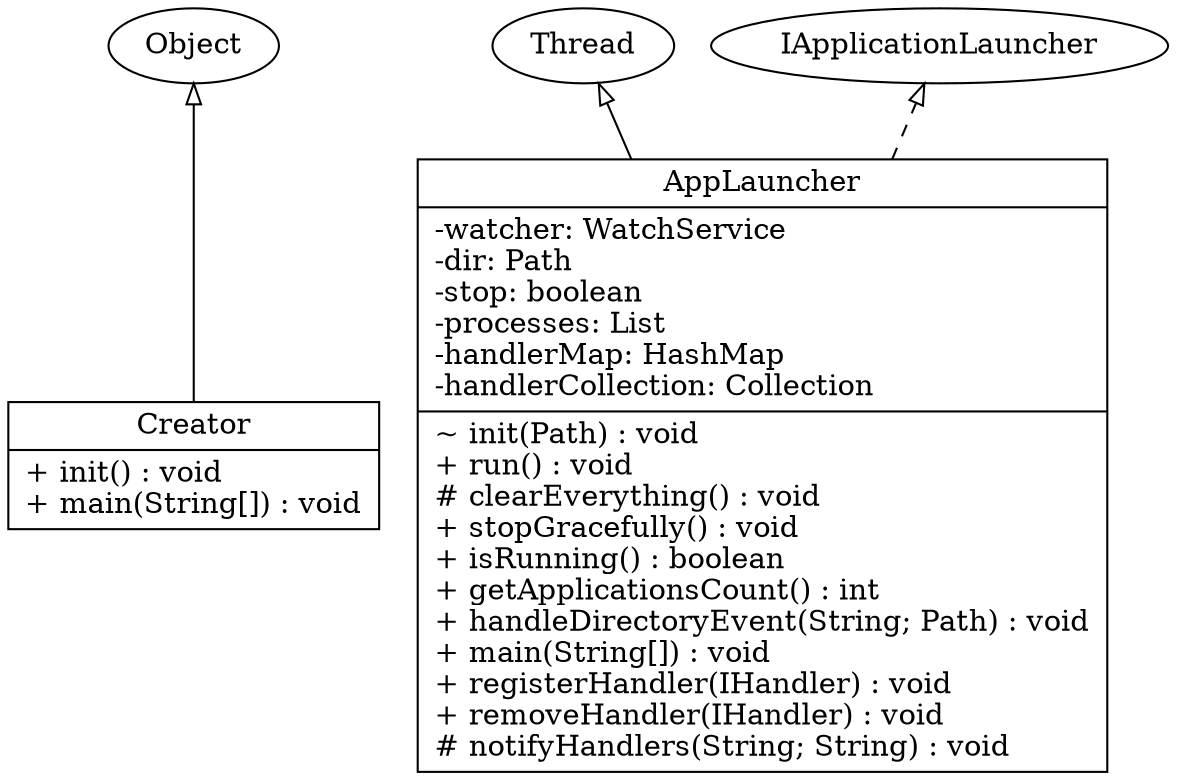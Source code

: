 digraph model{
rankdir = BT;
Creator [
shape="record",
label = "{Creator| + init() : void\l+ main(String[]) : void\l}"
];
AppLauncher [
shape="record",
label = "{AppLauncher| -watcher: WatchService\l-dir: Path\l-stop: boolean\l-processes: List\l-handlerMap: HashMap\l-handlerCollection: Collection\l|~ init(Path) : void\l+ run() : void\l# clearEverything() : void\l+ stopGracefully() : void\l+ isRunning() : boolean\l+ getApplicationsCount() : int\l+ handleDirectoryEvent(String; Path) : void\l+ main(String[]) : void\l+ registerHandler(IHandler) : void\l+ removeHandler(IHandler) : void\l# notifyHandlers(String; String) : void\l}"
];

Creator -> Object [arrowhead = "empty" ];
AppLauncher -> Thread [arrowhead = "empty" ];
AppLauncher -> IApplicationLauncher [arrowhead = "empty", style = "dashed" ];}